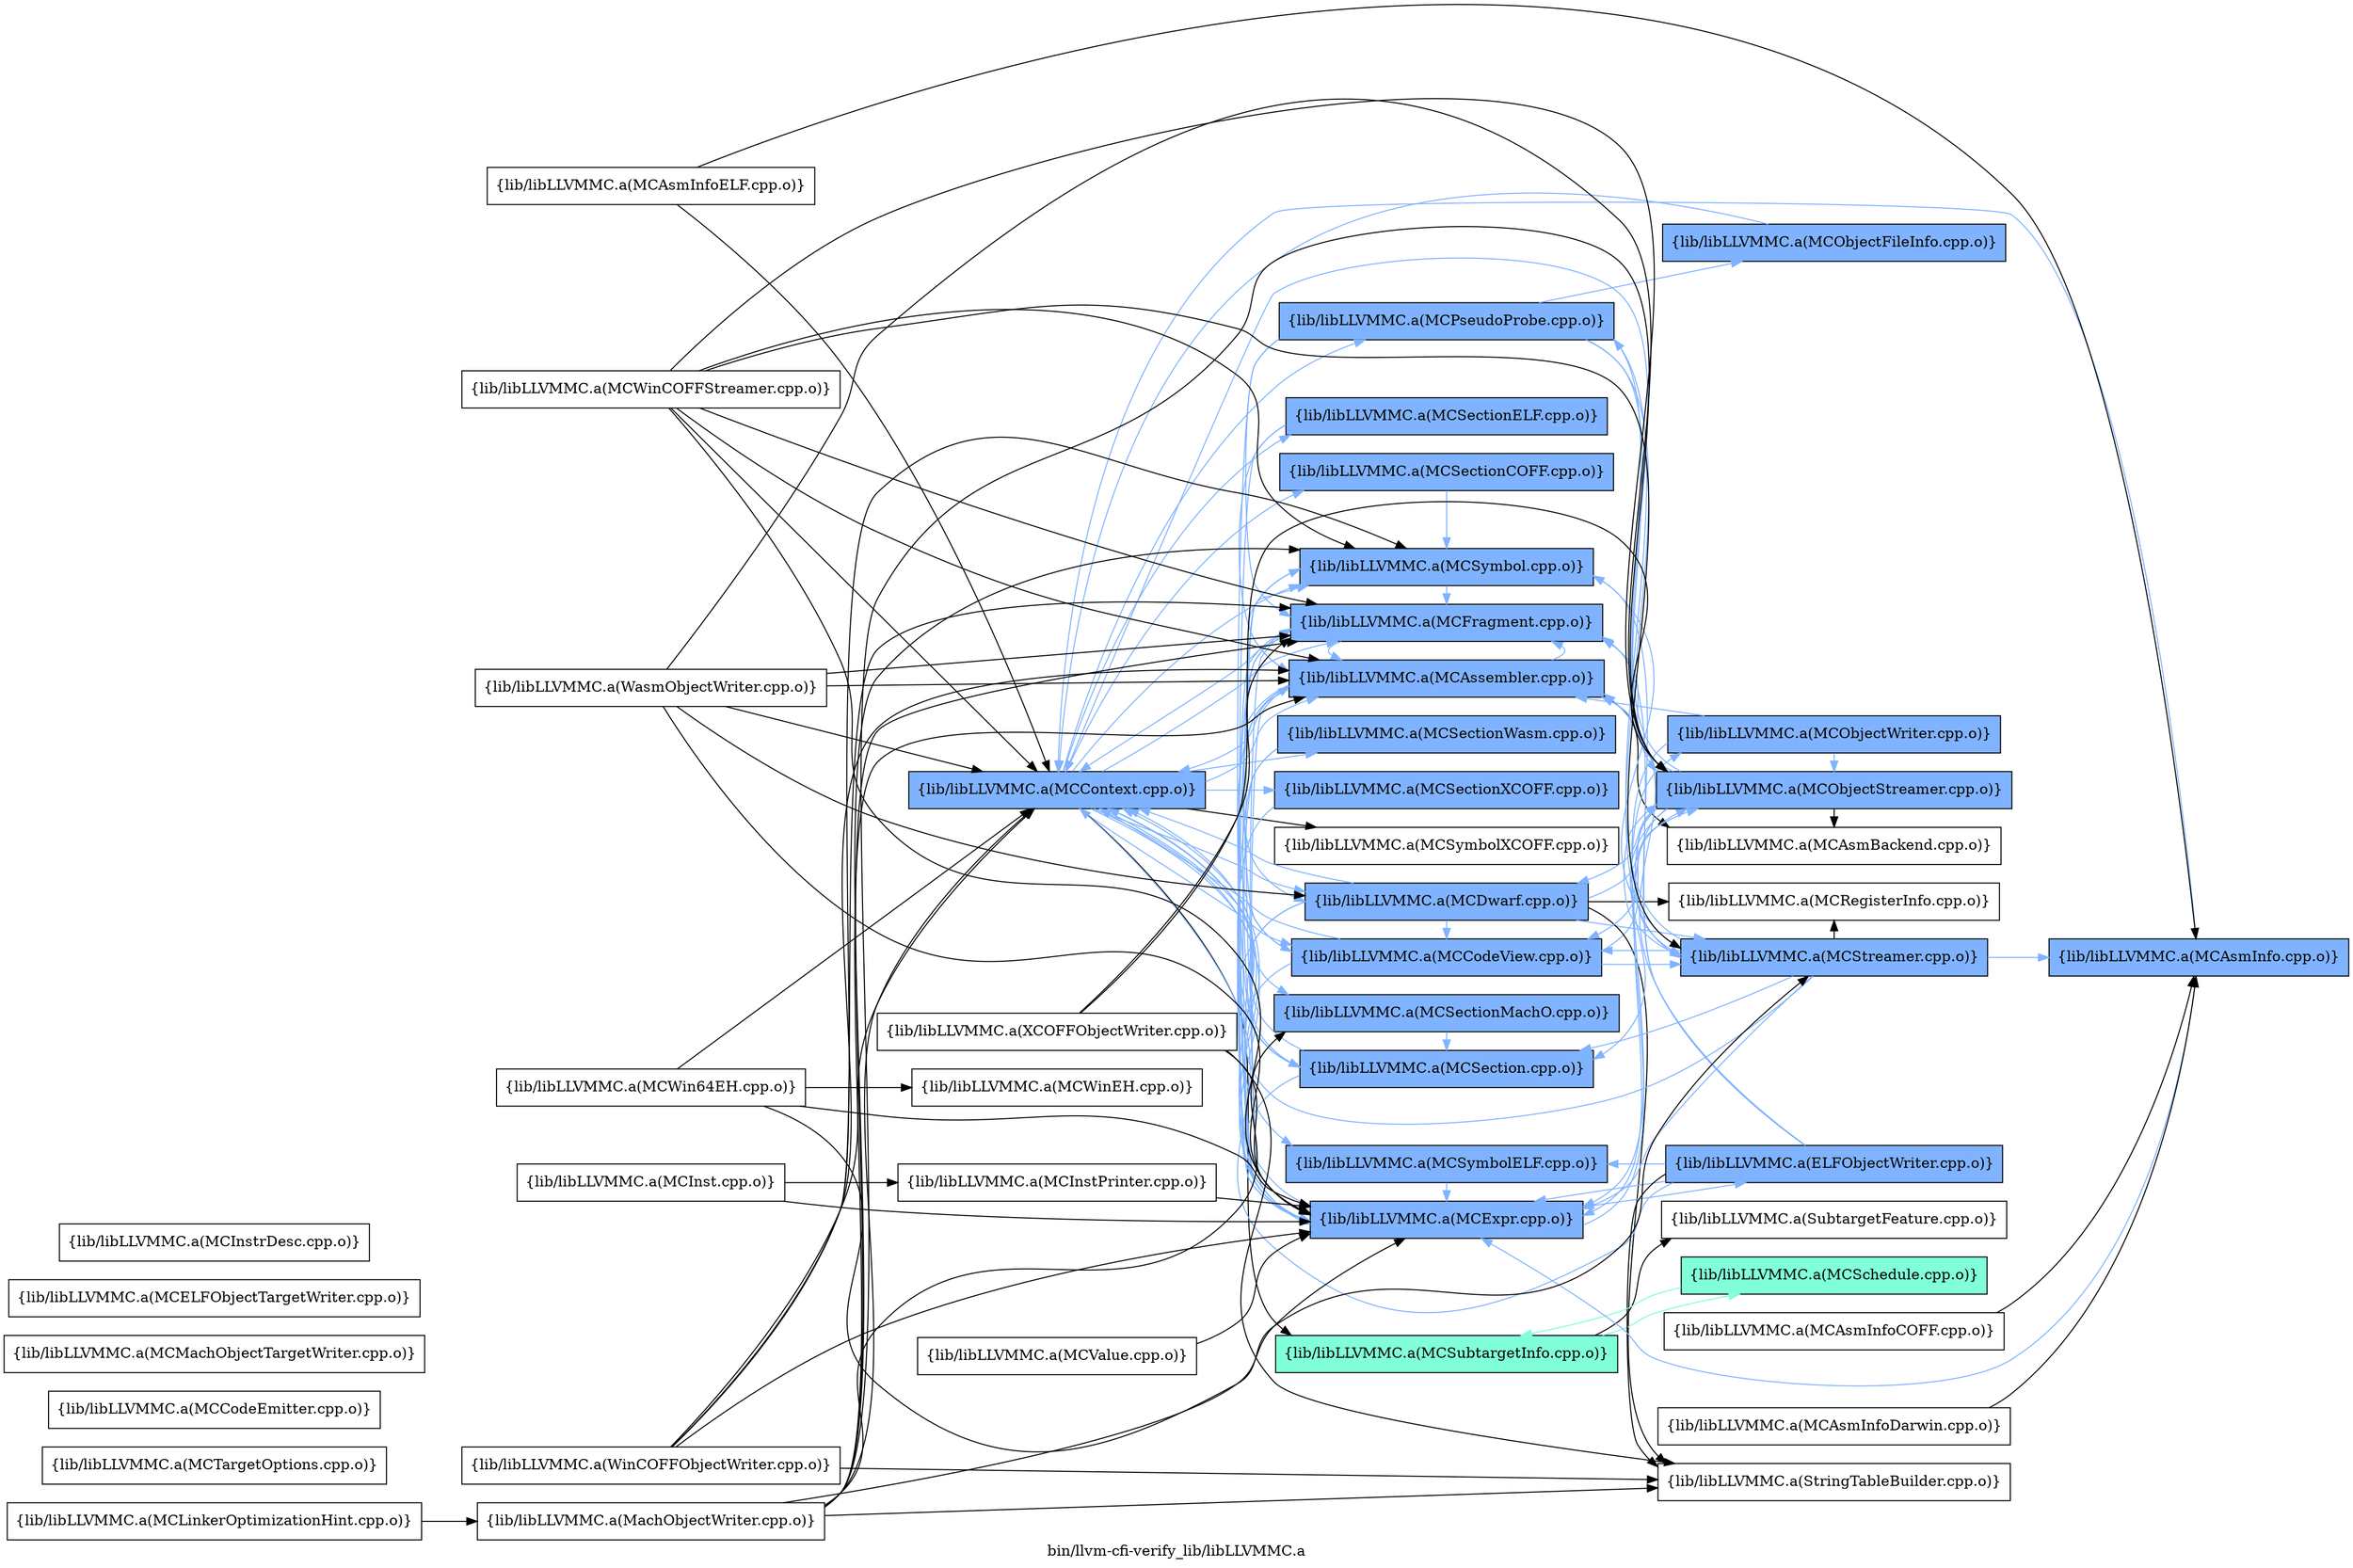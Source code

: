 digraph "bin/llvm-cfi-verify_lib/libLLVMMC.a" {
	label="bin/llvm-cfi-verify_lib/libLLVMMC.a";
	rankdir=LR;
	{ rank=same; Node0x55746a6ae338;  }
	{ rank=same; Node0x55746a6b17b8; Node0x55746a6afeb8; Node0x55746a6aa148; Node0x55746a6af328; Node0x55746a6aff08; Node0x55746a6ad668; Node0x55746a6a1778; Node0x55746a6a28f8; Node0x55746a6a32f8; Node0x55746a6a2b28; Node0x55746a6a3708; Node0x55746a6a4428; Node0x55746a6a4c98; Node0x55746a6a6458; Node0x55746a6a2858; Node0x55746a6a24e8;  }
	{ rank=same; Node0x55746a6a9dd8; Node0x55746a6acfd8; Node0x55746a6a4018; Node0x55746a6a0ff8; Node0x55746a69e988; Node0x55746a6a7e98; Node0x55746a6adc58; Node0x55746a6ae248; Node0x55746a6a57d8; Node0x55746a6b1268;  }
	{ rank=same; Node0x55746a6ae338;  }
	{ rank=same; Node0x55746a6b17b8; Node0x55746a6afeb8; Node0x55746a6aa148; Node0x55746a6af328; Node0x55746a6aff08; Node0x55746a6ad668; Node0x55746a6a1778; Node0x55746a6a28f8; Node0x55746a6a32f8; Node0x55746a6a2b28; Node0x55746a6a3708; Node0x55746a6a4428; Node0x55746a6a4c98; Node0x55746a6a6458; Node0x55746a6a2858; Node0x55746a6a24e8;  }
	{ rank=same; Node0x55746a6a9dd8; Node0x55746a6acfd8; Node0x55746a6a4018; Node0x55746a6a0ff8; Node0x55746a69e988; Node0x55746a6a7e98; Node0x55746a6adc58; Node0x55746a6ae248; Node0x55746a6a57d8; Node0x55746a6b1268;  }

	Node0x55746a6ae338 [shape=record,shape=box,group=2,style=filled,fillcolor="0.600000 0.5 1",label="{lib/libLLVMMC.a(MCContext.cpp.o)}"];
	Node0x55746a6ae338 -> Node0x55746a6b17b8[color="0.600000 0.5 1"];
	Node0x55746a6ae338 -> Node0x55746a6afeb8[color="0.600000 0.5 1"];
	Node0x55746a6ae338 -> Node0x55746a6aa148[color="0.600000 0.5 1"];
	Node0x55746a6ae338 -> Node0x55746a6af328[color="0.600000 0.5 1"];
	Node0x55746a6ae338 -> Node0x55746a6aff08[color="0.600000 0.5 1"];
	Node0x55746a6ae338 -> Node0x55746a6ad668[color="0.600000 0.5 1"];
	Node0x55746a6ae338 -> Node0x55746a6a1778[color="0.600000 0.5 1"];
	Node0x55746a6ae338 -> Node0x55746a6a28f8[color="0.600000 0.5 1"];
	Node0x55746a6ae338 -> Node0x55746a6a32f8[color="0.600000 0.5 1"];
	Node0x55746a6ae338 -> Node0x55746a6a2b28[color="0.600000 0.5 1"];
	Node0x55746a6ae338 -> Node0x55746a6a3708[color="0.600000 0.5 1"];
	Node0x55746a6ae338 -> Node0x55746a6a4428[color="0.600000 0.5 1"];
	Node0x55746a6ae338 -> Node0x55746a6a4c98;
	Node0x55746a6ae338 -> Node0x55746a6a6458[color="0.600000 0.5 1"];
	Node0x55746a6ae338 -> Node0x55746a6a2858[color="0.600000 0.5 1"];
	Node0x55746a6ae338 -> Node0x55746a6a24e8;
	Node0x55746a6a4c98 [shape=record,shape=box,group=1,style=filled,fillcolor="0.450000 0.5 1",label="{lib/libLLVMMC.a(MCSubtargetInfo.cpp.o)}"];
	Node0x55746a6a4c98 -> Node0x55746a6a57d8[color="0.450000 0.5 1"];
	Node0x55746a6a4c98 -> Node0x55746a6b1268;
	Node0x55746a6af328 [shape=record,shape=box,group=2,style=filled,fillcolor="0.600000 0.5 1",label="{lib/libLLVMMC.a(MCExpr.cpp.o)}"];
	Node0x55746a6af328 -> Node0x55746a6a7e98[color="0.600000 0.5 1"];
	Node0x55746a6af328 -> Node0x55746a6b17b8[color="0.600000 0.5 1"];
	Node0x55746a6af328 -> Node0x55746a6ae338[color="0.600000 0.5 1"];
	Node0x55746a6af328 -> Node0x55746a6aff08[color="0.600000 0.5 1"];
	Node0x55746a6af328 -> Node0x55746a6adc58[color="0.600000 0.5 1"];
	Node0x55746a6af328 -> Node0x55746a6a6458[color="0.600000 0.5 1"];
	Node0x55746a6b0818 [shape=record,shape=box,group=0,label="{lib/libLLVMMC.a(MCInstPrinter.cpp.o)}"];
	Node0x55746a6b0818 -> Node0x55746a6af328;
	Node0x55746a6a8618 [shape=record,shape=box,group=2,style=filled,fillcolor="0.600000 0.5 1",label="{lib/libLLVMMC.a(MCAsmInfo.cpp.o)}"];
	Node0x55746a6a8618 -> Node0x55746a6ae338[color="0.600000 0.5 1"];
	Node0x55746a6a8618 -> Node0x55746a6af328[color="0.600000 0.5 1"];
	Node0x55746a6a0ff8 [shape=record,shape=box,group=0,label="{lib/libLLVMMC.a(MCRegisterInfo.cpp.o)}"];
	Node0x55746a6a08c8 [shape=record,shape=box,group=0,label="{lib/libLLVMMC.a(MCTargetOptions.cpp.o)}"];
	Node0x55746a6a9dd8 [shape=record,shape=box,group=0,label="{lib/libLLVMMC.a(MCAsmBackend.cpp.o)}"];
	Node0x55746a6b17b8 [shape=record,shape=box,group=2,style=filled,fillcolor="0.600000 0.5 1",label="{lib/libLLVMMC.a(MCAssembler.cpp.o)}"];
	Node0x55746a6b17b8 -> Node0x55746a6a9dd8;
	Node0x55746a6b17b8 -> Node0x55746a6afeb8[color="0.600000 0.5 1"];
	Node0x55746a6b17b8 -> Node0x55746a6ae338[color="0.600000 0.5 1"];
	Node0x55746a6b17b8 -> Node0x55746a6aa148[color="0.600000 0.5 1"];
	Node0x55746a6b17b8 -> Node0x55746a6af328[color="0.600000 0.5 1"];
	Node0x55746a6b17b8 -> Node0x55746a6aff08[color="0.600000 0.5 1"];
	Node0x55746a6b17b8 -> Node0x55746a6a6458[color="0.600000 0.5 1"];
	Node0x55746a6aff08 [shape=record,shape=box,group=2,style=filled,fillcolor="0.600000 0.5 1",label="{lib/libLLVMMC.a(MCFragment.cpp.o)}"];
	Node0x55746a6aff08 -> Node0x55746a6b17b8[color="0.600000 0.5 1"];
	Node0x55746a6aff08 -> Node0x55746a6ae338[color="0.600000 0.5 1"];
	Node0x55746a6aff08 -> Node0x55746a6af328[color="0.600000 0.5 1"];
	Node0x55746a6b0c28 [shape=record,shape=box,group=0,label="{lib/libLLVMMC.a(MCInst.cpp.o)}"];
	Node0x55746a6b0c28 -> Node0x55746a6af328;
	Node0x55746a6b0c28 -> Node0x55746a6b0818;
	Node0x55746a6acfd8 [shape=record,shape=box,group=2,style=filled,fillcolor="0.600000 0.5 1",label="{lib/libLLVMMC.a(MCObjectStreamer.cpp.o)}"];
	Node0x55746a6acfd8 -> Node0x55746a6a9dd8;
	Node0x55746a6acfd8 -> Node0x55746a6b17b8[color="0.600000 0.5 1"];
	Node0x55746a6acfd8 -> Node0x55746a6afeb8[color="0.600000 0.5 1"];
	Node0x55746a6acfd8 -> Node0x55746a6ae338[color="0.600000 0.5 1"];
	Node0x55746a6acfd8 -> Node0x55746a6aa148[color="0.600000 0.5 1"];
	Node0x55746a6acfd8 -> Node0x55746a6af328[color="0.600000 0.5 1"];
	Node0x55746a6acfd8 -> Node0x55746a6aff08[color="0.600000 0.5 1"];
	Node0x55746a6acfd8 -> Node0x55746a6ad668[color="0.600000 0.5 1"];
	Node0x55746a6acfd8 -> Node0x55746a6a1778[color="0.600000 0.5 1"];
	Node0x55746a6acfd8 -> Node0x55746a6a4018[color="0.600000 0.5 1"];
	Node0x55746a6a8e38 [shape=record,shape=box,group=0,label="{lib/libLLVMMC.a(MCAsmInfoCOFF.cpp.o)}"];
	Node0x55746a6a8e38 -> Node0x55746a6a8618;
	Node0x55746a6b0e08 [shape=record,shape=box,group=0,label="{lib/libLLVMMC.a(MCAsmInfoDarwin.cpp.o)}"];
	Node0x55746a6b0e08 -> Node0x55746a6a8618;
	Node0x55746a6b14e8 [shape=record,shape=box,group=0,label="{lib/libLLVMMC.a(MCAsmInfoELF.cpp.o)}"];
	Node0x55746a6b14e8 -> Node0x55746a6a8618;
	Node0x55746a6b14e8 -> Node0x55746a6ae338;
	Node0x55746a6afc38 [shape=record,shape=box,group=0,label="{lib/libLLVMMC.a(MCCodeEmitter.cpp.o)}"];
	Node0x55746a6b1498 [shape=record,shape=box,group=0,label="{lib/libLLVMMC.a(MCMachObjectTargetWriter.cpp.o)}"];
	Node0x55746a6a6458 [shape=record,shape=box,group=2,style=filled,fillcolor="0.600000 0.5 1",label="{lib/libLLVMMC.a(MCSymbol.cpp.o)}"];
	Node0x55746a6a6458 -> Node0x55746a6aff08[color="0.600000 0.5 1"];
	Node0x55746a69e438 [shape=record,shape=box,group=0,label="{lib/libLLVMMC.a(MachObjectWriter.cpp.o)}"];
	Node0x55746a69e438 -> Node0x55746a6b17b8;
	Node0x55746a69e438 -> Node0x55746a6ae338;
	Node0x55746a69e438 -> Node0x55746a6af328;
	Node0x55746a69e438 -> Node0x55746a6aff08;
	Node0x55746a69e438 -> Node0x55746a6acfd8;
	Node0x55746a69e438 -> Node0x55746a6a2b28;
	Node0x55746a69e438 -> Node0x55746a6a6458;
	Node0x55746a69e438 -> Node0x55746a69e988;
	Node0x55746a6afaf8 [shape=record,shape=box,group=0,label="{lib/libLLVMMC.a(MCELFObjectTargetWriter.cpp.o)}"];
	Node0x55746a6a15e8 [shape=record,shape=box,group=0,label="{lib/libLLVMMC.a(MCValue.cpp.o)}"];
	Node0x55746a6a15e8 -> Node0x55746a6af328;
	Node0x55746a69e9d8 [shape=record,shape=box,group=0,label="{lib/libLLVMMC.a(WinCOFFObjectWriter.cpp.o)}"];
	Node0x55746a69e9d8 -> Node0x55746a6b17b8;
	Node0x55746a69e9d8 -> Node0x55746a6ae338;
	Node0x55746a69e9d8 -> Node0x55746a6af328;
	Node0x55746a69e9d8 -> Node0x55746a6aff08;
	Node0x55746a69e9d8 -> Node0x55746a6a6458;
	Node0x55746a69e9d8 -> Node0x55746a69e988;
	Node0x55746a6a4018 [shape=record,shape=box,group=2,style=filled,fillcolor="0.600000 0.5 1",label="{lib/libLLVMMC.a(MCStreamer.cpp.o)}"];
	Node0x55746a6a4018 -> Node0x55746a6a8618[color="0.600000 0.5 1"];
	Node0x55746a6a4018 -> Node0x55746a6afeb8[color="0.600000 0.5 1"];
	Node0x55746a6a4018 -> Node0x55746a6ae338[color="0.600000 0.5 1"];
	Node0x55746a6a4018 -> Node0x55746a6af328[color="0.600000 0.5 1"];
	Node0x55746a6a4018 -> Node0x55746a6acfd8[color="0.600000 0.5 1"];
	Node0x55746a6a4018 -> Node0x55746a6ad668[color="0.600000 0.5 1"];
	Node0x55746a6a4018 -> Node0x55746a6a0ff8;
	Node0x55746a6a4018 -> Node0x55746a6a1778[color="0.600000 0.5 1"];
	Node0x55746a6a4018 -> Node0x55746a6a6458[color="0.600000 0.5 1"];
	Node0x55746a6a0eb8 [shape=record,shape=box,group=0,label="{lib/libLLVMMC.a(MCWin64EH.cpp.o)}"];
	Node0x55746a6a0eb8 -> Node0x55746a6ae338;
	Node0x55746a6a0eb8 -> Node0x55746a6af328;
	Node0x55746a6a0eb8 -> Node0x55746a6a4018;
	Node0x55746a6a0eb8 -> Node0x55746a69ffb8;
	Node0x55746a69f338 [shape=record,shape=box,group=0,label="{lib/libLLVMMC.a(MCWinCOFFStreamer.cpp.o)}"];
	Node0x55746a69f338 -> Node0x55746a6b17b8;
	Node0x55746a69f338 -> Node0x55746a6ae338;
	Node0x55746a69f338 -> Node0x55746a6af328;
	Node0x55746a69f338 -> Node0x55746a6aff08;
	Node0x55746a69f338 -> Node0x55746a6acfd8;
	Node0x55746a69f338 -> Node0x55746a6a4018;
	Node0x55746a69f338 -> Node0x55746a6a6458;
	Node0x55746a69ffb8 [shape=record,shape=box,group=0,label="{lib/libLLVMMC.a(MCWinEH.cpp.o)}"];
	Node0x55746a6afeb8 [shape=record,shape=box,group=2,style=filled,fillcolor="0.600000 0.5 1",label="{lib/libLLVMMC.a(MCCodeView.cpp.o)}"];
	Node0x55746a6afeb8 -> Node0x55746a6ae338[color="0.600000 0.5 1"];
	Node0x55746a6afeb8 -> Node0x55746a6af328[color="0.600000 0.5 1"];
	Node0x55746a6afeb8 -> Node0x55746a6aff08[color="0.600000 0.5 1"];
	Node0x55746a6afeb8 -> Node0x55746a6acfd8[color="0.600000 0.5 1"];
	Node0x55746a6afeb8 -> Node0x55746a6a4018[color="0.600000 0.5 1"];
	Node0x55746a6a7e98 [shape=record,shape=box,group=2,style=filled,fillcolor="0.600000 0.5 1",label="{lib/libLLVMMC.a(ELFObjectWriter.cpp.o)}"];
	Node0x55746a6a7e98 -> Node0x55746a6b17b8[color="0.600000 0.5 1"];
	Node0x55746a6a7e98 -> Node0x55746a6ae338[color="0.600000 0.5 1"];
	Node0x55746a6a7e98 -> Node0x55746a6af328[color="0.600000 0.5 1"];
	Node0x55746a6a7e98 -> Node0x55746a6aff08[color="0.600000 0.5 1"];
	Node0x55746a6a7e98 -> Node0x55746a6a6458[color="0.600000 0.5 1"];
	Node0x55746a6a7e98 -> Node0x55746a6a2858[color="0.600000 0.5 1"];
	Node0x55746a6a7e98 -> Node0x55746a69e988;
	Node0x55746a6a2858 [shape=record,shape=box,group=2,style=filled,fillcolor="0.600000 0.5 1",label="{lib/libLLVMMC.a(MCSymbolELF.cpp.o)}"];
	Node0x55746a6a2858 -> Node0x55746a6af328[color="0.600000 0.5 1"];
	Node0x55746a69e988 [shape=record,shape=box,group=0,label="{lib/libLLVMMC.a(StringTableBuilder.cpp.o)}"];
	Node0x55746a6aa148 [shape=record,shape=box,group=2,style=filled,fillcolor="0.600000 0.5 1",label="{lib/libLLVMMC.a(MCDwarf.cpp.o)}"];
	Node0x55746a6aa148 -> Node0x55746a6afeb8[color="0.600000 0.5 1"];
	Node0x55746a6aa148 -> Node0x55746a6ae338[color="0.600000 0.5 1"];
	Node0x55746a6aa148 -> Node0x55746a6af328[color="0.600000 0.5 1"];
	Node0x55746a6aa148 -> Node0x55746a6acfd8[color="0.600000 0.5 1"];
	Node0x55746a6aa148 -> Node0x55746a6a0ff8;
	Node0x55746a6aa148 -> Node0x55746a6a1778[color="0.600000 0.5 1"];
	Node0x55746a6aa148 -> Node0x55746a6a4018[color="0.600000 0.5 1"];
	Node0x55746a6aa148 -> Node0x55746a69e988;
	Node0x55746a6ad668 [shape=record,shape=box,group=2,style=filled,fillcolor="0.600000 0.5 1",label="{lib/libLLVMMC.a(MCPseudoProbe.cpp.o)}"];
	Node0x55746a6ad668 -> Node0x55746a6af328[color="0.600000 0.5 1"];
	Node0x55746a6ad668 -> Node0x55746a6aff08[color="0.600000 0.5 1"];
	Node0x55746a6ad668 -> Node0x55746a6acfd8[color="0.600000 0.5 1"];
	Node0x55746a6ad668 -> Node0x55746a6ae248[color="0.600000 0.5 1"];
	Node0x55746a6ad668 -> Node0x55746a6a4018[color="0.600000 0.5 1"];
	Node0x55746a6a1778 [shape=record,shape=box,group=2,style=filled,fillcolor="0.600000 0.5 1",label="{lib/libLLVMMC.a(MCSection.cpp.o)}"];
	Node0x55746a6a1778 -> Node0x55746a6ae338[color="0.600000 0.5 1"];
	Node0x55746a6a1778 -> Node0x55746a6af328[color="0.600000 0.5 1"];
	Node0x55746a6a1778 -> Node0x55746a6aff08[color="0.600000 0.5 1"];
	Node0x55746a6a1778 -> Node0x55746a6a6458[color="0.600000 0.5 1"];
	Node0x55746a6a28f8 [shape=record,shape=box,group=2,style=filled,fillcolor="0.600000 0.5 1",label="{lib/libLLVMMC.a(MCSectionCOFF.cpp.o)}"];
	Node0x55746a6a28f8 -> Node0x55746a6a6458[color="0.600000 0.5 1"];
	Node0x55746a6a32f8 [shape=record,shape=box,group=2,style=filled,fillcolor="0.600000 0.5 1",label="{lib/libLLVMMC.a(MCSectionELF.cpp.o)}"];
	Node0x55746a6a32f8 -> Node0x55746a6b17b8[color="0.600000 0.5 1"];
	Node0x55746a6a32f8 -> Node0x55746a6af328[color="0.600000 0.5 1"];
	Node0x55746a6a2b28 [shape=record,shape=box,group=2,style=filled,fillcolor="0.600000 0.5 1",label="{lib/libLLVMMC.a(MCSectionMachO.cpp.o)}"];
	Node0x55746a6a2b28 -> Node0x55746a6a1778[color="0.600000 0.5 1"];
	Node0x55746a6a3708 [shape=record,shape=box,group=2,style=filled,fillcolor="0.600000 0.5 1",label="{lib/libLLVMMC.a(MCSectionWasm.cpp.o)}"];
	Node0x55746a6a3708 -> Node0x55746a6af328[color="0.600000 0.5 1"];
	Node0x55746a6a3708 -> Node0x55746a6a1778[color="0.600000 0.5 1"];
	Node0x55746a6a4428 [shape=record,shape=box,group=2,style=filled,fillcolor="0.600000 0.5 1",label="{lib/libLLVMMC.a(MCSectionXCOFF.cpp.o)}"];
	Node0x55746a6a4428 -> Node0x55746a6a1778[color="0.600000 0.5 1"];
	Node0x55746a6a24e8 [shape=record,shape=box,group=0,label="{lib/libLLVMMC.a(MCSymbolXCOFF.cpp.o)}"];
	Node0x55746a6adc58 [shape=record,shape=box,group=2,style=filled,fillcolor="0.600000 0.5 1",label="{lib/libLLVMMC.a(MCObjectWriter.cpp.o)}"];
	Node0x55746a6adc58 -> Node0x55746a6b17b8[color="0.600000 0.5 1"];
	Node0x55746a6adc58 -> Node0x55746a6af328[color="0.600000 0.5 1"];
	Node0x55746a6adc58 -> Node0x55746a6acfd8[color="0.600000 0.5 1"];
	Node0x55746a6ae248 [shape=record,shape=box,group=2,style=filled,fillcolor="0.600000 0.5 1",label="{lib/libLLVMMC.a(MCObjectFileInfo.cpp.o)}"];
	Node0x55746a6ae248 -> Node0x55746a6ae338[color="0.600000 0.5 1"];
	Node0x55746a6a57d8 [shape=record,shape=box,group=1,style=filled,fillcolor="0.450000 0.5 1",label="{lib/libLLVMMC.a(MCSchedule.cpp.o)}"];
	Node0x55746a6a57d8 -> Node0x55746a6a4c98[color="0.450000 0.5 1"];
	Node0x55746a6b1268 [shape=record,shape=box,group=0,label="{lib/libLLVMMC.a(SubtargetFeature.cpp.o)}"];
	Node0x55746a69dc68 [shape=record,shape=box,group=0,label="{lib/libLLVMMC.a(MCLinkerOptimizationHint.cpp.o)}"];
	Node0x55746a69dc68 -> Node0x55746a69e438;
	Node0x55746a6a1f98 [shape=record,shape=box,group=0,label="{lib/libLLVMMC.a(WasmObjectWriter.cpp.o)}"];
	Node0x55746a6a1f98 -> Node0x55746a6b17b8;
	Node0x55746a6a1f98 -> Node0x55746a6ae338;
	Node0x55746a6a1f98 -> Node0x55746a6aa148;
	Node0x55746a6a1f98 -> Node0x55746a6af328;
	Node0x55746a6a1f98 -> Node0x55746a6aff08;
	Node0x55746a6a1f98 -> Node0x55746a6acfd8;
	Node0x55746a69dd58 [shape=record,shape=box,group=0,label="{lib/libLLVMMC.a(XCOFFObjectWriter.cpp.o)}"];
	Node0x55746a69dd58 -> Node0x55746a6af328;
	Node0x55746a69dd58 -> Node0x55746a6aff08;
	Node0x55746a69dd58 -> Node0x55746a6acfd8;
	Node0x55746a69dd58 -> Node0x55746a69e988;
	Node0x55746a69f478 [shape=record,shape=box,group=0,label="{lib/libLLVMMC.a(MCInstrDesc.cpp.o)}"];
}
